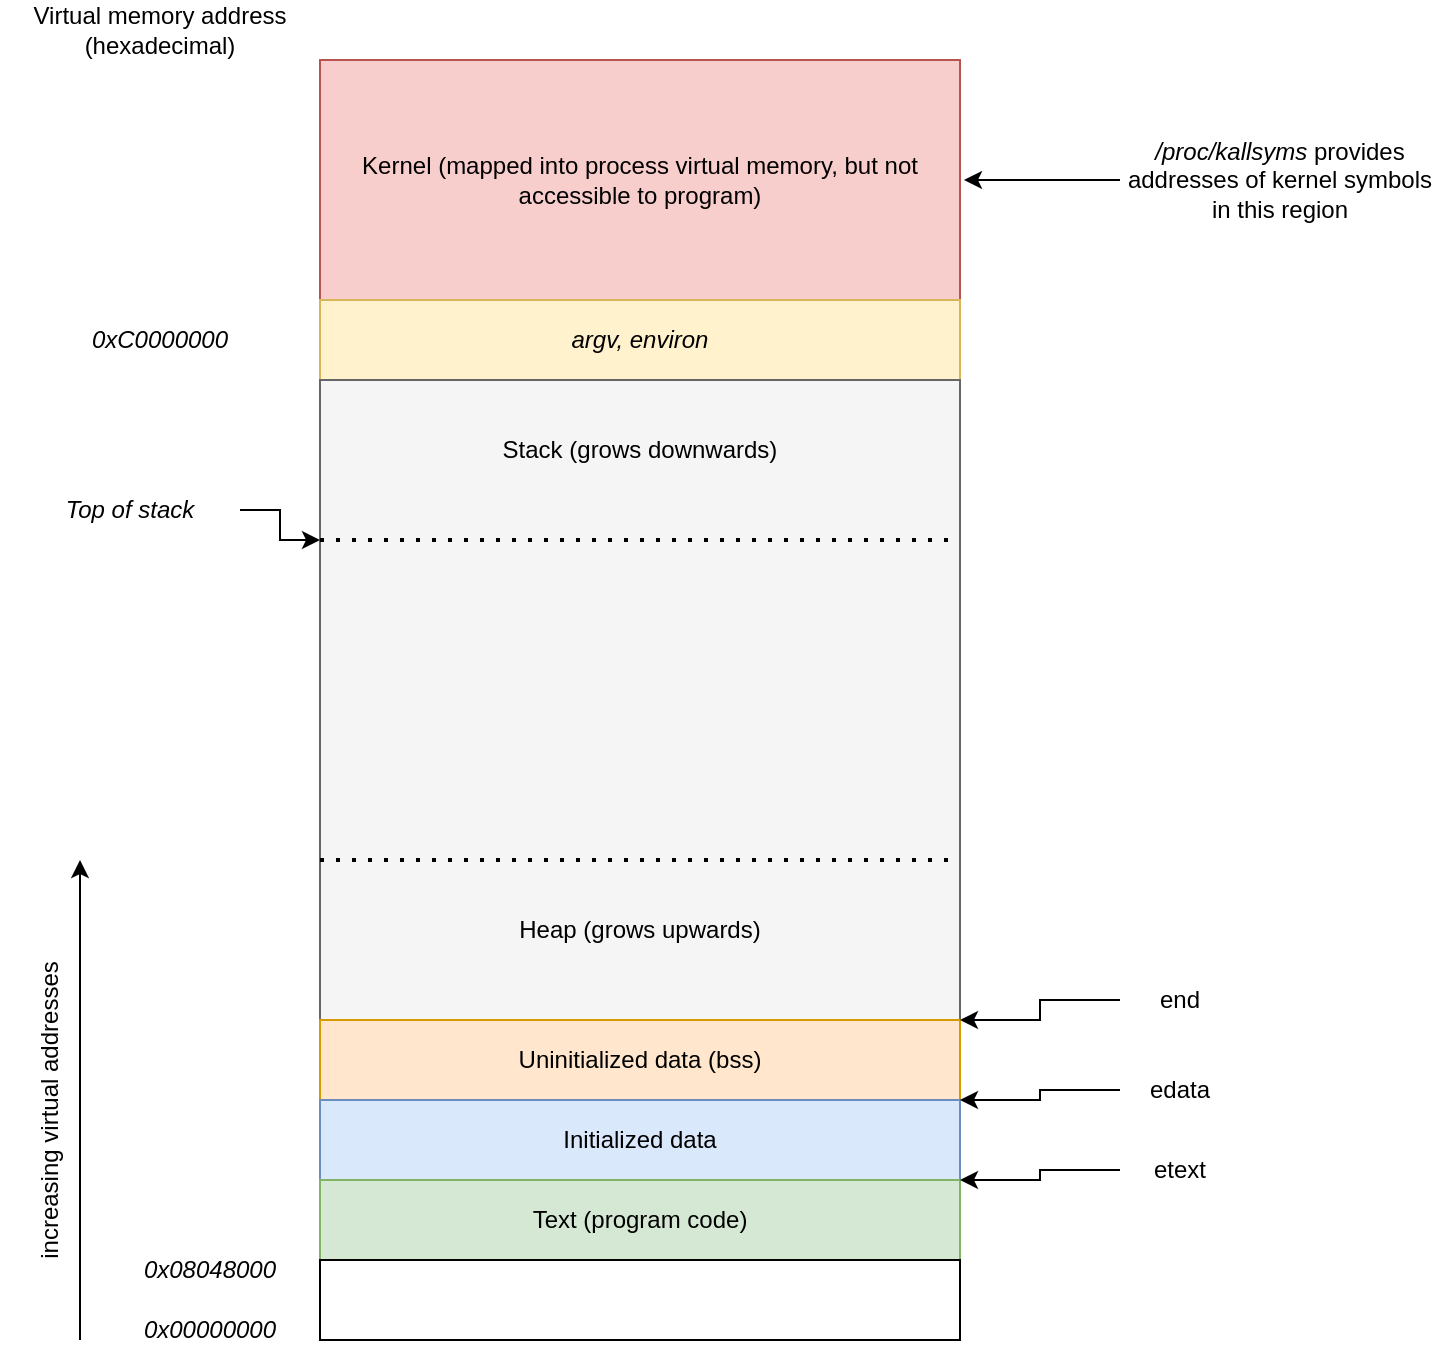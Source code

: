 <mxfile version="26.2.14">
  <diagram name="Page-1" id="cofNUEIwuU3EI9z14Da7">
    <mxGraphModel dx="1356" dy="762" grid="1" gridSize="10" guides="1" tooltips="1" connect="1" arrows="1" fold="1" page="1" pageScale="1" pageWidth="850" pageHeight="1100" math="0" shadow="0">
      <root>
        <mxCell id="0" />
        <mxCell id="1" parent="0" />
        <mxCell id="enD-3PhAc3JDD586RiKJ-1" value="Kernel (mapped into process virtual memory, but not accessible to program)" style="rounded=0;whiteSpace=wrap;html=1;fillColor=#f8cecc;strokeColor=#b85450;" vertex="1" parent="1">
          <mxGeometry x="200" y="80" width="320" height="120" as="geometry" />
        </mxCell>
        <mxCell id="enD-3PhAc3JDD586RiKJ-2" value="&lt;i&gt;argv, environ&lt;/i&gt;" style="rounded=0;whiteSpace=wrap;html=1;fillColor=#fff2cc;strokeColor=#d6b656;" vertex="1" parent="1">
          <mxGeometry x="200" y="200" width="320" height="40" as="geometry" />
        </mxCell>
        <mxCell id="enD-3PhAc3JDD586RiKJ-3" value="Virtual memory address (hexadecimal)" style="text;html=1;align=center;verticalAlign=middle;whiteSpace=wrap;rounded=0;" vertex="1" parent="1">
          <mxGeometry x="40" y="50" width="160" height="30" as="geometry" />
        </mxCell>
        <mxCell id="enD-3PhAc3JDD586RiKJ-4" value="&lt;i&gt;/proc/kallsyms&lt;/i&gt; provides addresses of kernel symbols in this region " style="text;html=1;align=center;verticalAlign=middle;whiteSpace=wrap;rounded=0;" vertex="1" parent="1">
          <mxGeometry x="600" y="115" width="160" height="50" as="geometry" />
        </mxCell>
        <mxCell id="enD-3PhAc3JDD586RiKJ-5" style="edgeStyle=orthogonalEdgeStyle;rounded=0;orthogonalLoop=1;jettySize=auto;html=1;exitX=0;exitY=0.5;exitDx=0;exitDy=0;" edge="1" parent="1" source="enD-3PhAc3JDD586RiKJ-4">
          <mxGeometry relative="1" as="geometry">
            <mxPoint x="522" y="140" as="targetPoint" />
          </mxGeometry>
        </mxCell>
        <mxCell id="enD-3PhAc3JDD586RiKJ-6" value="&lt;i&gt;0xC0000000&lt;/i&gt;" style="text;html=1;align=center;verticalAlign=middle;whiteSpace=wrap;rounded=0;" vertex="1" parent="1">
          <mxGeometry x="40" y="205" width="160" height="30" as="geometry" />
        </mxCell>
        <mxCell id="enD-3PhAc3JDD586RiKJ-7" value="" style="rounded=0;whiteSpace=wrap;html=1;fillColor=#f5f5f5;fontColor=#333333;strokeColor=#666666;" vertex="1" parent="1">
          <mxGeometry x="200" y="240" width="320" height="320" as="geometry" />
        </mxCell>
        <mxCell id="enD-3PhAc3JDD586RiKJ-8" value="Stack (grows downwards)" style="text;html=1;align=center;verticalAlign=middle;whiteSpace=wrap;rounded=0;" vertex="1" parent="1">
          <mxGeometry x="285" y="260" width="150" height="30" as="geometry" />
        </mxCell>
        <mxCell id="enD-3PhAc3JDD586RiKJ-10" value="" style="endArrow=none;dashed=1;html=1;dashPattern=1 3;strokeWidth=2;rounded=0;exitX=0;exitY=0.25;exitDx=0;exitDy=0;entryX=1;entryY=0.25;entryDx=0;entryDy=0;" edge="1" parent="1" source="enD-3PhAc3JDD586RiKJ-7" target="enD-3PhAc3JDD586RiKJ-7">
          <mxGeometry width="50" height="50" relative="1" as="geometry">
            <mxPoint x="400" y="420" as="sourcePoint" />
            <mxPoint x="450" y="370" as="targetPoint" />
          </mxGeometry>
        </mxCell>
        <mxCell id="enD-3PhAc3JDD586RiKJ-12" style="edgeStyle=orthogonalEdgeStyle;rounded=0;orthogonalLoop=1;jettySize=auto;html=1;exitX=1;exitY=0.5;exitDx=0;exitDy=0;entryX=0;entryY=0.25;entryDx=0;entryDy=0;" edge="1" parent="1" source="enD-3PhAc3JDD586RiKJ-11" target="enD-3PhAc3JDD586RiKJ-7">
          <mxGeometry relative="1" as="geometry" />
        </mxCell>
        <mxCell id="enD-3PhAc3JDD586RiKJ-11" value="&lt;i&gt;Top of stack&lt;/i&gt;" style="text;html=1;align=center;verticalAlign=middle;whiteSpace=wrap;rounded=0;" vertex="1" parent="1">
          <mxGeometry x="50" y="290" width="110" height="30" as="geometry" />
        </mxCell>
        <mxCell id="enD-3PhAc3JDD586RiKJ-13" value="Uninitialized data (bss)" style="rounded=0;whiteSpace=wrap;html=1;fillColor=#ffe6cc;strokeColor=#d79b00;" vertex="1" parent="1">
          <mxGeometry x="200" y="560" width="320" height="40" as="geometry" />
        </mxCell>
        <mxCell id="enD-3PhAc3JDD586RiKJ-14" value="Initialized data" style="rounded=0;whiteSpace=wrap;html=1;fillColor=#dae8fc;strokeColor=#6c8ebf;" vertex="1" parent="1">
          <mxGeometry x="200" y="600" width="320" height="40" as="geometry" />
        </mxCell>
        <mxCell id="enD-3PhAc3JDD586RiKJ-15" value="Text (program code)" style="rounded=0;whiteSpace=wrap;html=1;fillColor=#d5e8d4;strokeColor=#82b366;" vertex="1" parent="1">
          <mxGeometry x="200" y="640" width="320" height="40" as="geometry" />
        </mxCell>
        <mxCell id="enD-3PhAc3JDD586RiKJ-16" value="" style="rounded=0;whiteSpace=wrap;html=1;" vertex="1" parent="1">
          <mxGeometry x="200" y="680" width="320" height="40" as="geometry" />
        </mxCell>
        <mxCell id="enD-3PhAc3JDD586RiKJ-17" value="&lt;i&gt;0x08048000&lt;/i&gt;" style="text;html=1;align=center;verticalAlign=middle;whiteSpace=wrap;rounded=0;" vertex="1" parent="1">
          <mxGeometry x="90" y="670" width="110" height="30" as="geometry" />
        </mxCell>
        <mxCell id="enD-3PhAc3JDD586RiKJ-18" value="&lt;i&gt;0x00000000&lt;/i&gt;" style="text;html=1;align=center;verticalAlign=middle;whiteSpace=wrap;rounded=0;" vertex="1" parent="1">
          <mxGeometry x="90" y="700" width="110" height="30" as="geometry" />
        </mxCell>
        <mxCell id="enD-3PhAc3JDD586RiKJ-19" value="" style="endArrow=classic;html=1;rounded=0;" edge="1" parent="1">
          <mxGeometry width="50" height="50" relative="1" as="geometry">
            <mxPoint x="80" y="720" as="sourcePoint" />
            <mxPoint x="80" y="480" as="targetPoint" />
          </mxGeometry>
        </mxCell>
        <mxCell id="enD-3PhAc3JDD586RiKJ-20" value="" style="endArrow=none;dashed=1;html=1;dashPattern=1 3;strokeWidth=2;rounded=0;exitX=0;exitY=0.25;exitDx=0;exitDy=0;entryX=1;entryY=0.25;entryDx=0;entryDy=0;" edge="1" parent="1">
          <mxGeometry width="50" height="50" relative="1" as="geometry">
            <mxPoint x="200" y="480" as="sourcePoint" />
            <mxPoint x="520" y="480" as="targetPoint" />
          </mxGeometry>
        </mxCell>
        <mxCell id="enD-3PhAc3JDD586RiKJ-21" value="Heap (grows upwards)" style="text;html=1;align=center;verticalAlign=middle;whiteSpace=wrap;rounded=0;" vertex="1" parent="1">
          <mxGeometry x="285" y="500" width="150" height="30" as="geometry" />
        </mxCell>
        <mxCell id="enD-3PhAc3JDD586RiKJ-22" value="increasing virtual addresses" style="text;html=1;align=center;verticalAlign=middle;whiteSpace=wrap;rounded=0;rotation=-90;" vertex="1" parent="1">
          <mxGeometry x="-20" y="590" width="170" height="30" as="geometry" />
        </mxCell>
        <mxCell id="enD-3PhAc3JDD586RiKJ-24" style="edgeStyle=orthogonalEdgeStyle;rounded=0;orthogonalLoop=1;jettySize=auto;html=1;exitX=0;exitY=0.5;exitDx=0;exitDy=0;entryX=1;entryY=0;entryDx=0;entryDy=0;" edge="1" parent="1" source="enD-3PhAc3JDD586RiKJ-23" target="enD-3PhAc3JDD586RiKJ-13">
          <mxGeometry relative="1" as="geometry">
            <Array as="points">
              <mxPoint x="560" y="550" />
              <mxPoint x="560" y="560" />
            </Array>
          </mxGeometry>
        </mxCell>
        <mxCell id="enD-3PhAc3JDD586RiKJ-23" value="end" style="text;html=1;align=center;verticalAlign=middle;whiteSpace=wrap;rounded=0;" vertex="1" parent="1">
          <mxGeometry x="600" y="535" width="60" height="30" as="geometry" />
        </mxCell>
        <mxCell id="enD-3PhAc3JDD586RiKJ-26" style="edgeStyle=orthogonalEdgeStyle;rounded=0;orthogonalLoop=1;jettySize=auto;html=1;exitX=0;exitY=0.5;exitDx=0;exitDy=0;entryX=1;entryY=0;entryDx=0;entryDy=0;" edge="1" parent="1" source="enD-3PhAc3JDD586RiKJ-25" target="enD-3PhAc3JDD586RiKJ-14">
          <mxGeometry relative="1" as="geometry">
            <Array as="points">
              <mxPoint x="560" y="595" />
              <mxPoint x="560" y="600" />
            </Array>
          </mxGeometry>
        </mxCell>
        <mxCell id="enD-3PhAc3JDD586RiKJ-25" value="edata" style="text;html=1;align=center;verticalAlign=middle;whiteSpace=wrap;rounded=0;" vertex="1" parent="1">
          <mxGeometry x="600" y="580" width="60" height="30" as="geometry" />
        </mxCell>
        <mxCell id="enD-3PhAc3JDD586RiKJ-28" style="edgeStyle=orthogonalEdgeStyle;rounded=0;orthogonalLoop=1;jettySize=auto;html=1;exitX=0;exitY=0.5;exitDx=0;exitDy=0;entryX=1;entryY=0;entryDx=0;entryDy=0;" edge="1" parent="1" source="enD-3PhAc3JDD586RiKJ-27" target="enD-3PhAc3JDD586RiKJ-15">
          <mxGeometry relative="1" as="geometry">
            <Array as="points">
              <mxPoint x="560" y="635" />
              <mxPoint x="560" y="640" />
            </Array>
          </mxGeometry>
        </mxCell>
        <mxCell id="enD-3PhAc3JDD586RiKJ-27" value="etext" style="text;html=1;align=center;verticalAlign=middle;whiteSpace=wrap;rounded=0;" vertex="1" parent="1">
          <mxGeometry x="600" y="620" width="60" height="30" as="geometry" />
        </mxCell>
      </root>
    </mxGraphModel>
  </diagram>
</mxfile>
